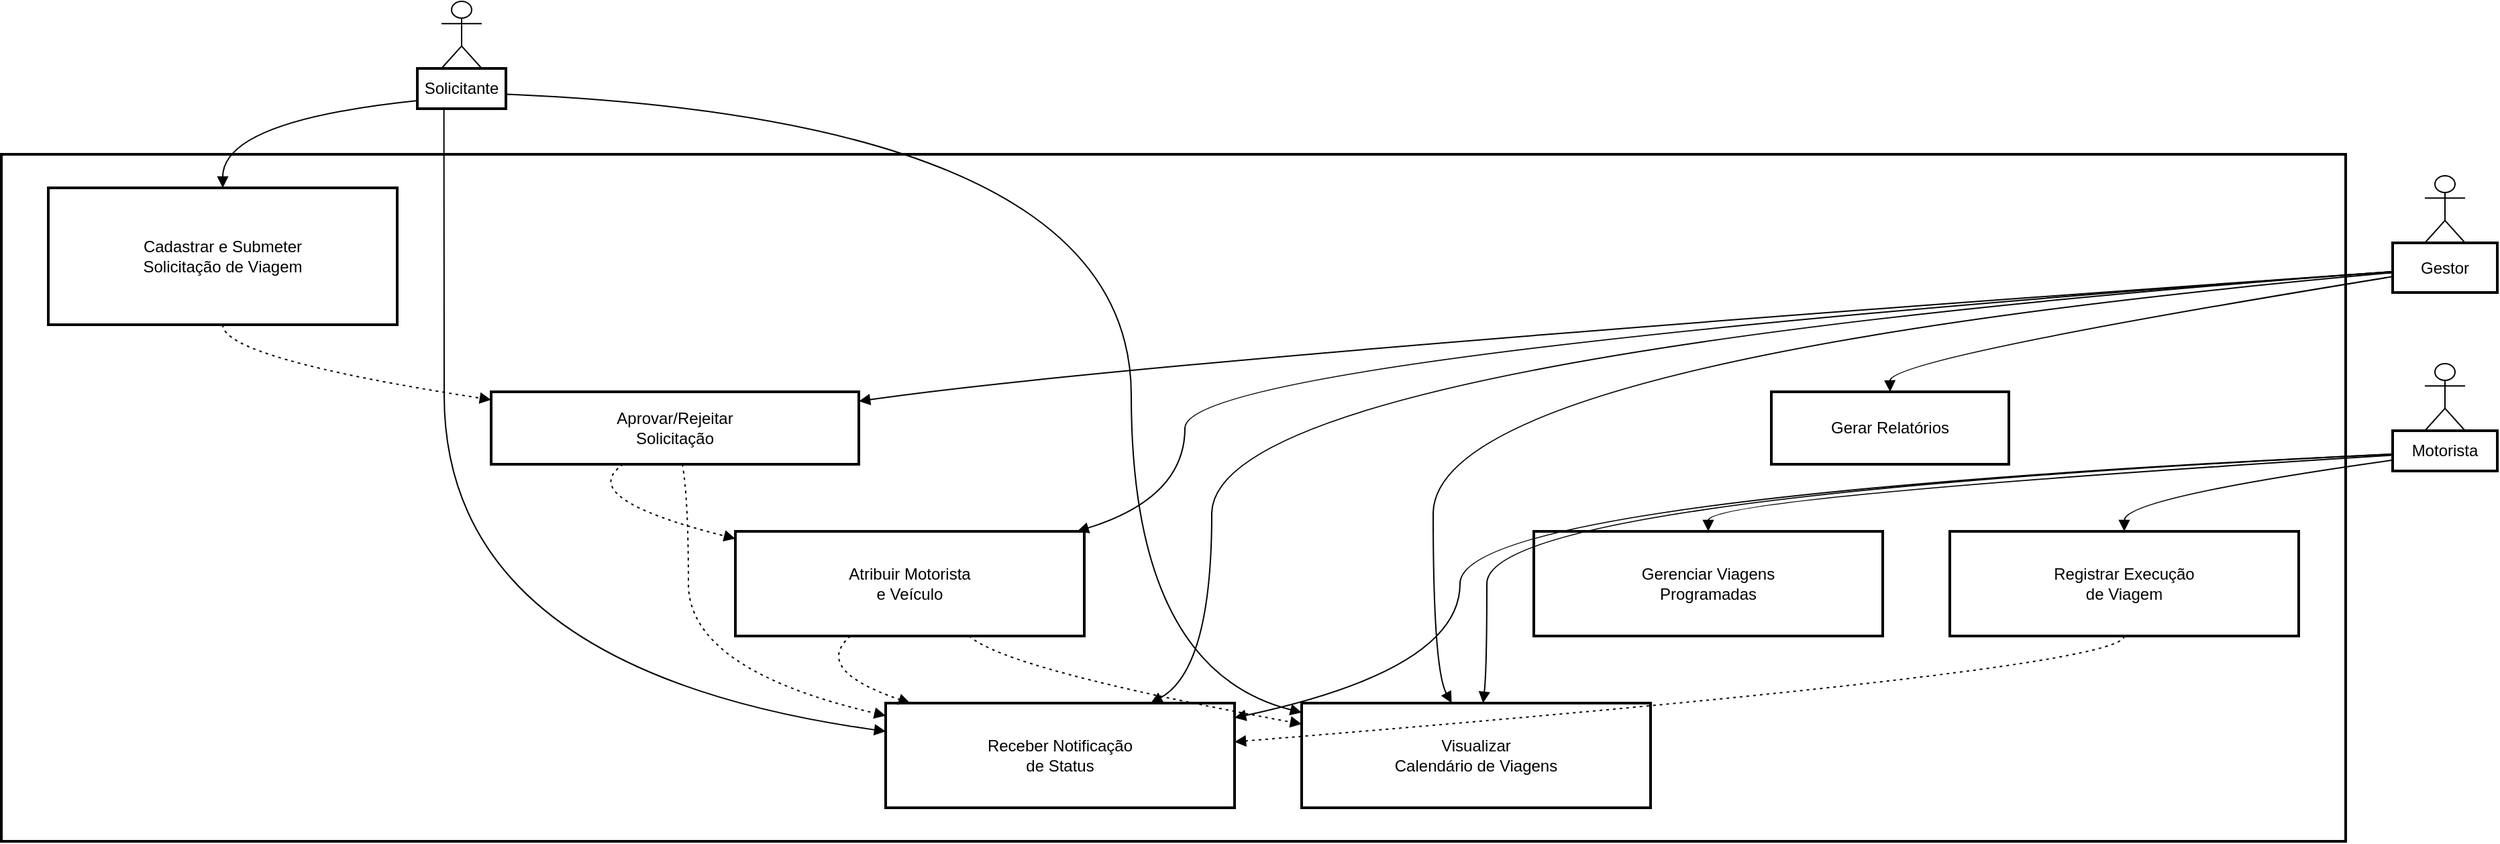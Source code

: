 <mxfile version="27.0.6">
  <diagram name="Página-1" id="TdmdNkXriOisOzvpx672">
    <mxGraphModel dx="1737" dy="980" grid="1" gridSize="10" guides="1" tooltips="1" connect="1" arrows="1" fold="1" page="1" pageScale="1" pageWidth="827" pageHeight="1169" math="0" shadow="0">
      <root>
        <mxCell id="0" />
        <mxCell id="1" parent="0" />
        <mxCell id="Fu6tGw6RhwJsr1cDiouq-1" value="" style="whiteSpace=wrap;strokeWidth=2;" vertex="1" parent="1">
          <mxGeometry x="20" y="124" width="1747" height="512" as="geometry" />
        </mxCell>
        <mxCell id="Fu6tGw6RhwJsr1cDiouq-2" value="Solicitante" style="whiteSpace=wrap;strokeWidth=2;" vertex="1" parent="1">
          <mxGeometry x="330" y="60" width="66" height="30" as="geometry" />
        </mxCell>
        <mxCell id="Fu6tGw6RhwJsr1cDiouq-3" value="Gestor" style="whiteSpace=wrap;strokeWidth=2;" vertex="1" parent="1">
          <mxGeometry x="1802" y="190" width="78" height="37" as="geometry" />
        </mxCell>
        <mxCell id="Fu6tGw6RhwJsr1cDiouq-4" value="Motorista" style="whiteSpace=wrap;strokeWidth=2;" vertex="1" parent="1">
          <mxGeometry x="1802" y="330" width="78" height="30" as="geometry" />
        </mxCell>
        <mxCell id="Fu6tGw6RhwJsr1cDiouq-5" value="Cadastrar e Submeter&#xa;Solicitação de Viagem" style="whiteSpace=wrap;strokeWidth=2;" vertex="1" parent="1">
          <mxGeometry x="55" y="149" width="260" height="102" as="geometry" />
        </mxCell>
        <mxCell id="Fu6tGw6RhwJsr1cDiouq-6" value="Aprovar/Rejeitar&#xa;Solicitação" style="whiteSpace=wrap;strokeWidth=2;" vertex="1" parent="1">
          <mxGeometry x="385" y="301" width="274" height="54" as="geometry" />
        </mxCell>
        <mxCell id="Fu6tGw6RhwJsr1cDiouq-7" value="Atribuir Motorista&#xa;e Veículo" style="whiteSpace=wrap;strokeWidth=2;" vertex="1" parent="1">
          <mxGeometry x="567" y="405" width="260" height="78" as="geometry" />
        </mxCell>
        <mxCell id="Fu6tGw6RhwJsr1cDiouq-8" value="Receber Notificação&#xa;de Status" style="whiteSpace=wrap;strokeWidth=2;" vertex="1" parent="1">
          <mxGeometry x="679" y="533" width="260" height="78" as="geometry" />
        </mxCell>
        <mxCell id="Fu6tGw6RhwJsr1cDiouq-9" value="Visualizar&#xa;Calendário de Viagens" style="whiteSpace=wrap;strokeWidth=2;" vertex="1" parent="1">
          <mxGeometry x="989" y="533" width="260" height="78" as="geometry" />
        </mxCell>
        <mxCell id="Fu6tGw6RhwJsr1cDiouq-10" value="Gerenciar Viagens&#xa;Programadas" style="whiteSpace=wrap;strokeWidth=2;" vertex="1" parent="1">
          <mxGeometry x="1162" y="405" width="260" height="78" as="geometry" />
        </mxCell>
        <mxCell id="Fu6tGw6RhwJsr1cDiouq-11" value="Registrar Execução&#xa;de Viagem" style="whiteSpace=wrap;strokeWidth=2;" vertex="1" parent="1">
          <mxGeometry x="1472" y="405" width="260" height="78" as="geometry" />
        </mxCell>
        <mxCell id="Fu6tGw6RhwJsr1cDiouq-12" value="Gerar Relatórios" style="whiteSpace=wrap;strokeWidth=2;" vertex="1" parent="1">
          <mxGeometry x="1339" y="301" width="177" height="54" as="geometry" />
        </mxCell>
        <mxCell id="Fu6tGw6RhwJsr1cDiouq-13" value="" style="curved=1;startArrow=none;endArrow=block;exitX=0;exitY=0.8;entryX=0.5;entryY=0;rounded=0;" edge="1" parent="1" source="Fu6tGw6RhwJsr1cDiouq-2" target="Fu6tGw6RhwJsr1cDiouq-5">
          <mxGeometry relative="1" as="geometry">
            <Array as="points">
              <mxPoint x="185" y="99" />
            </Array>
          </mxGeometry>
        </mxCell>
        <mxCell id="Fu6tGw6RhwJsr1cDiouq-14" value="" style="curved=1;startArrow=none;endArrow=block;exitX=0.3;exitY=1;entryX=0;entryY=0.27;rounded=0;" edge="1" parent="1" source="Fu6tGw6RhwJsr1cDiouq-2" target="Fu6tGw6RhwJsr1cDiouq-8">
          <mxGeometry relative="1" as="geometry">
            <Array as="points">
              <mxPoint x="350" y="99" />
              <mxPoint x="350" y="508" />
            </Array>
          </mxGeometry>
        </mxCell>
        <mxCell id="Fu6tGw6RhwJsr1cDiouq-15" value="" style="curved=1;startArrow=none;endArrow=block;exitX=1;exitY=0.64;entryX=0;entryY=0.09;rounded=0;" edge="1" parent="1" source="Fu6tGw6RhwJsr1cDiouq-2" target="Fu6tGw6RhwJsr1cDiouq-9">
          <mxGeometry relative="1" as="geometry">
            <Array as="points">
              <mxPoint x="862" y="99" />
              <mxPoint x="862" y="508" />
            </Array>
          </mxGeometry>
        </mxCell>
        <mxCell id="Fu6tGw6RhwJsr1cDiouq-16" value="" style="curved=1;startArrow=none;endArrow=block;exitX=0;exitY=0.58;entryX=1;entryY=0.13;rounded=0;" edge="1" parent="1" source="Fu6tGw6RhwJsr1cDiouq-3" target="Fu6tGw6RhwJsr1cDiouq-6">
          <mxGeometry relative="1" as="geometry">
            <Array as="points">
              <mxPoint x="882" y="276" />
            </Array>
          </mxGeometry>
        </mxCell>
        <mxCell id="Fu6tGw6RhwJsr1cDiouq-17" value="" style="curved=1;startArrow=none;endArrow=block;exitX=0;exitY=0.58;entryX=0.98;entryY=0;rounded=0;" edge="1" parent="1" source="Fu6tGw6RhwJsr1cDiouq-3" target="Fu6tGw6RhwJsr1cDiouq-7">
          <mxGeometry relative="1" as="geometry">
            <Array as="points">
              <mxPoint x="902" y="276" />
              <mxPoint x="902" y="380" />
            </Array>
          </mxGeometry>
        </mxCell>
        <mxCell id="Fu6tGw6RhwJsr1cDiouq-18" value="" style="curved=1;startArrow=none;endArrow=block;exitX=0;exitY=0.58;entryX=0.76;entryY=0;rounded=0;" edge="1" parent="1" source="Fu6tGw6RhwJsr1cDiouq-3" target="Fu6tGw6RhwJsr1cDiouq-8">
          <mxGeometry relative="1" as="geometry">
            <Array as="points">
              <mxPoint x="922" y="276" />
              <mxPoint x="922" y="508" />
            </Array>
          </mxGeometry>
        </mxCell>
        <mxCell id="Fu6tGw6RhwJsr1cDiouq-19" value="" style="curved=1;startArrow=none;endArrow=block;exitX=0;exitY=0.6;entryX=0.43;entryY=0;rounded=0;" edge="1" parent="1" source="Fu6tGw6RhwJsr1cDiouq-3" target="Fu6tGw6RhwJsr1cDiouq-9">
          <mxGeometry relative="1" as="geometry">
            <Array as="points">
              <mxPoint x="1087" y="276" />
              <mxPoint x="1087" y="508" />
            </Array>
          </mxGeometry>
        </mxCell>
        <mxCell id="Fu6tGw6RhwJsr1cDiouq-20" value="" style="curved=1;startArrow=none;endArrow=block;exitX=0;exitY=0.68;entryX=0.5;entryY=0;rounded=0;" edge="1" parent="1" source="Fu6tGw6RhwJsr1cDiouq-3" target="Fu6tGw6RhwJsr1cDiouq-12">
          <mxGeometry relative="1" as="geometry">
            <Array as="points">
              <mxPoint x="1427" y="276" />
            </Array>
          </mxGeometry>
        </mxCell>
        <mxCell id="Fu6tGw6RhwJsr1cDiouq-21" value="" style="curved=1;startArrow=none;endArrow=block;exitX=0;exitY=0.58;entryX=1;entryY=0.14;rounded=0;" edge="1" parent="1" source="Fu6tGw6RhwJsr1cDiouq-4" target="Fu6tGw6RhwJsr1cDiouq-8">
          <mxGeometry relative="1" as="geometry">
            <Array as="points">
              <mxPoint x="1107" y="380" />
              <mxPoint x="1107" y="508" />
            </Array>
          </mxGeometry>
        </mxCell>
        <mxCell id="Fu6tGw6RhwJsr1cDiouq-22" value="" style="curved=1;startArrow=none;endArrow=block;exitX=0;exitY=0.58;entryX=0.52;entryY=0;rounded=0;" edge="1" parent="1" source="Fu6tGw6RhwJsr1cDiouq-4" target="Fu6tGw6RhwJsr1cDiouq-9">
          <mxGeometry relative="1" as="geometry">
            <Array as="points">
              <mxPoint x="1127" y="380" />
              <mxPoint x="1127" y="508" />
            </Array>
          </mxGeometry>
        </mxCell>
        <mxCell id="Fu6tGw6RhwJsr1cDiouq-23" value="" style="curved=1;startArrow=none;endArrow=block;exitX=0;exitY=0.61;entryX=0.5;entryY=0;rounded=0;" edge="1" parent="1" source="Fu6tGw6RhwJsr1cDiouq-4" target="Fu6tGw6RhwJsr1cDiouq-10">
          <mxGeometry relative="1" as="geometry">
            <Array as="points">
              <mxPoint x="1292" y="380" />
            </Array>
          </mxGeometry>
        </mxCell>
        <mxCell id="Fu6tGw6RhwJsr1cDiouq-24" value="" style="curved=1;startArrow=none;endArrow=block;exitX=0;exitY=0.73;entryX=0.5;entryY=0;rounded=0;" edge="1" parent="1" source="Fu6tGw6RhwJsr1cDiouq-4" target="Fu6tGw6RhwJsr1cDiouq-11">
          <mxGeometry relative="1" as="geometry">
            <Array as="points">
              <mxPoint x="1602" y="380" />
            </Array>
          </mxGeometry>
        </mxCell>
        <mxCell id="Fu6tGw6RhwJsr1cDiouq-25" value="" style="curved=1;dashed=1;dashPattern=2 3;startArrow=none;endArrow=block;exitX=0.5;exitY=1;entryX=0;entryY=0.11;rounded=0;" edge="1" parent="1" source="Fu6tGw6RhwJsr1cDiouq-5" target="Fu6tGw6RhwJsr1cDiouq-6">
          <mxGeometry relative="1" as="geometry">
            <Array as="points">
              <mxPoint x="185" y="276" />
            </Array>
          </mxGeometry>
        </mxCell>
        <mxCell id="Fu6tGw6RhwJsr1cDiouq-26" value="" style="curved=1;dashed=1;dashPattern=2 3;startArrow=none;endArrow=block;exitX=0.36;exitY=1;entryX=0;entryY=0.07;rounded=0;" edge="1" parent="1" source="Fu6tGw6RhwJsr1cDiouq-6" target="Fu6tGw6RhwJsr1cDiouq-7">
          <mxGeometry relative="1" as="geometry">
            <Array as="points">
              <mxPoint x="446" y="380" />
            </Array>
          </mxGeometry>
        </mxCell>
        <mxCell id="Fu6tGw6RhwJsr1cDiouq-27" value="" style="curved=1;dashed=1;dashPattern=2 3;startArrow=none;endArrow=block;exitX=0.52;exitY=1;entryX=0;entryY=0.12;rounded=0;" edge="1" parent="1" source="Fu6tGw6RhwJsr1cDiouq-6" target="Fu6tGw6RhwJsr1cDiouq-8">
          <mxGeometry relative="1" as="geometry">
            <Array as="points">
              <mxPoint x="532" y="380" />
              <mxPoint x="532" y="508" />
            </Array>
          </mxGeometry>
        </mxCell>
        <mxCell id="Fu6tGw6RhwJsr1cDiouq-28" value="" style="curved=1;dashed=1;dashPattern=2 3;startArrow=none;endArrow=block;exitX=0.33;exitY=1;entryX=0.07;entryY=0;rounded=0;" edge="1" parent="1" source="Fu6tGw6RhwJsr1cDiouq-7" target="Fu6tGw6RhwJsr1cDiouq-8">
          <mxGeometry relative="1" as="geometry">
            <Array as="points">
              <mxPoint x="624" y="508" />
            </Array>
          </mxGeometry>
        </mxCell>
        <mxCell id="Fu6tGw6RhwJsr1cDiouq-29" value="" style="curved=1;dashed=1;dashPattern=2 3;startArrow=none;endArrow=block;exitX=0.67;exitY=1;entryX=0;entryY=0.2;rounded=0;" edge="1" parent="1" source="Fu6tGw6RhwJsr1cDiouq-7" target="Fu6tGw6RhwJsr1cDiouq-9">
          <mxGeometry relative="1" as="geometry">
            <Array as="points">
              <mxPoint x="769" y="508" />
            </Array>
          </mxGeometry>
        </mxCell>
        <mxCell id="Fu6tGw6RhwJsr1cDiouq-30" value="" style="curved=1;dashed=1;dashPattern=2 3;startArrow=none;endArrow=block;exitX=0.5;exitY=1;entryX=1;entryY=0.37;rounded=0;" edge="1" parent="1" source="Fu6tGw6RhwJsr1cDiouq-11" target="Fu6tGw6RhwJsr1cDiouq-8">
          <mxGeometry relative="1" as="geometry">
            <Array as="points">
              <mxPoint x="1602" y="508" />
            </Array>
          </mxGeometry>
        </mxCell>
        <mxCell id="Fu6tGw6RhwJsr1cDiouq-32" value="" style="shape=umlActor;verticalLabelPosition=bottom;verticalAlign=top;html=1;outlineConnect=0;" vertex="1" parent="1">
          <mxGeometry x="348" y="10" width="30" height="50" as="geometry" />
        </mxCell>
        <mxCell id="Fu6tGw6RhwJsr1cDiouq-34" value="" style="shape=umlActor;verticalLabelPosition=bottom;verticalAlign=top;html=1;outlineConnect=0;" vertex="1" parent="1">
          <mxGeometry x="1826" y="140" width="30" height="50" as="geometry" />
        </mxCell>
        <mxCell id="Fu6tGw6RhwJsr1cDiouq-35" value="" style="shape=umlActor;verticalLabelPosition=bottom;verticalAlign=top;html=1;outlineConnect=0;" vertex="1" parent="1">
          <mxGeometry x="1826" y="280" width="30" height="50" as="geometry" />
        </mxCell>
      </root>
    </mxGraphModel>
  </diagram>
</mxfile>
